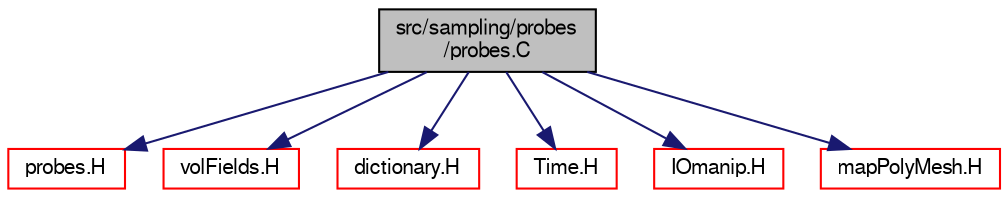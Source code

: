 digraph "src/sampling/probes/probes.C"
{
  bgcolor="transparent";
  edge [fontname="FreeSans",fontsize="10",labelfontname="FreeSans",labelfontsize="10"];
  node [fontname="FreeSans",fontsize="10",shape=record];
  Node0 [label="src/sampling/probes\l/probes.C",height=0.2,width=0.4,color="black", fillcolor="grey75", style="filled", fontcolor="black"];
  Node0 -> Node1 [color="midnightblue",fontsize="10",style="solid",fontname="FreeSans"];
  Node1 [label="probes.H",height=0.2,width=0.4,color="red",URL="$a14585.html"];
  Node0 -> Node274 [color="midnightblue",fontsize="10",style="solid",fontname="FreeSans"];
  Node274 [label="volFields.H",height=0.2,width=0.4,color="red",URL="$a02750.html"];
  Node0 -> Node206 [color="midnightblue",fontsize="10",style="solid",fontname="FreeSans"];
  Node206 [label="dictionary.H",height=0.2,width=0.4,color="red",URL="$a08804.html"];
  Node0 -> Node305 [color="midnightblue",fontsize="10",style="solid",fontname="FreeSans"];
  Node305 [label="Time.H",height=0.2,width=0.4,color="red",URL="$a09311.html"];
  Node0 -> Node325 [color="midnightblue",fontsize="10",style="solid",fontname="FreeSans"];
  Node325 [label="IOmanip.H",height=0.2,width=0.4,color="red",URL="$a09080.html",tooltip="Istream and Ostream manipulators taking arguments. "];
  Node0 -> Node326 [color="midnightblue",fontsize="10",style="solid",fontname="FreeSans"];
  Node326 [label="mapPolyMesh.H",height=0.2,width=0.4,color="red",URL="$a11597.html"];
}

